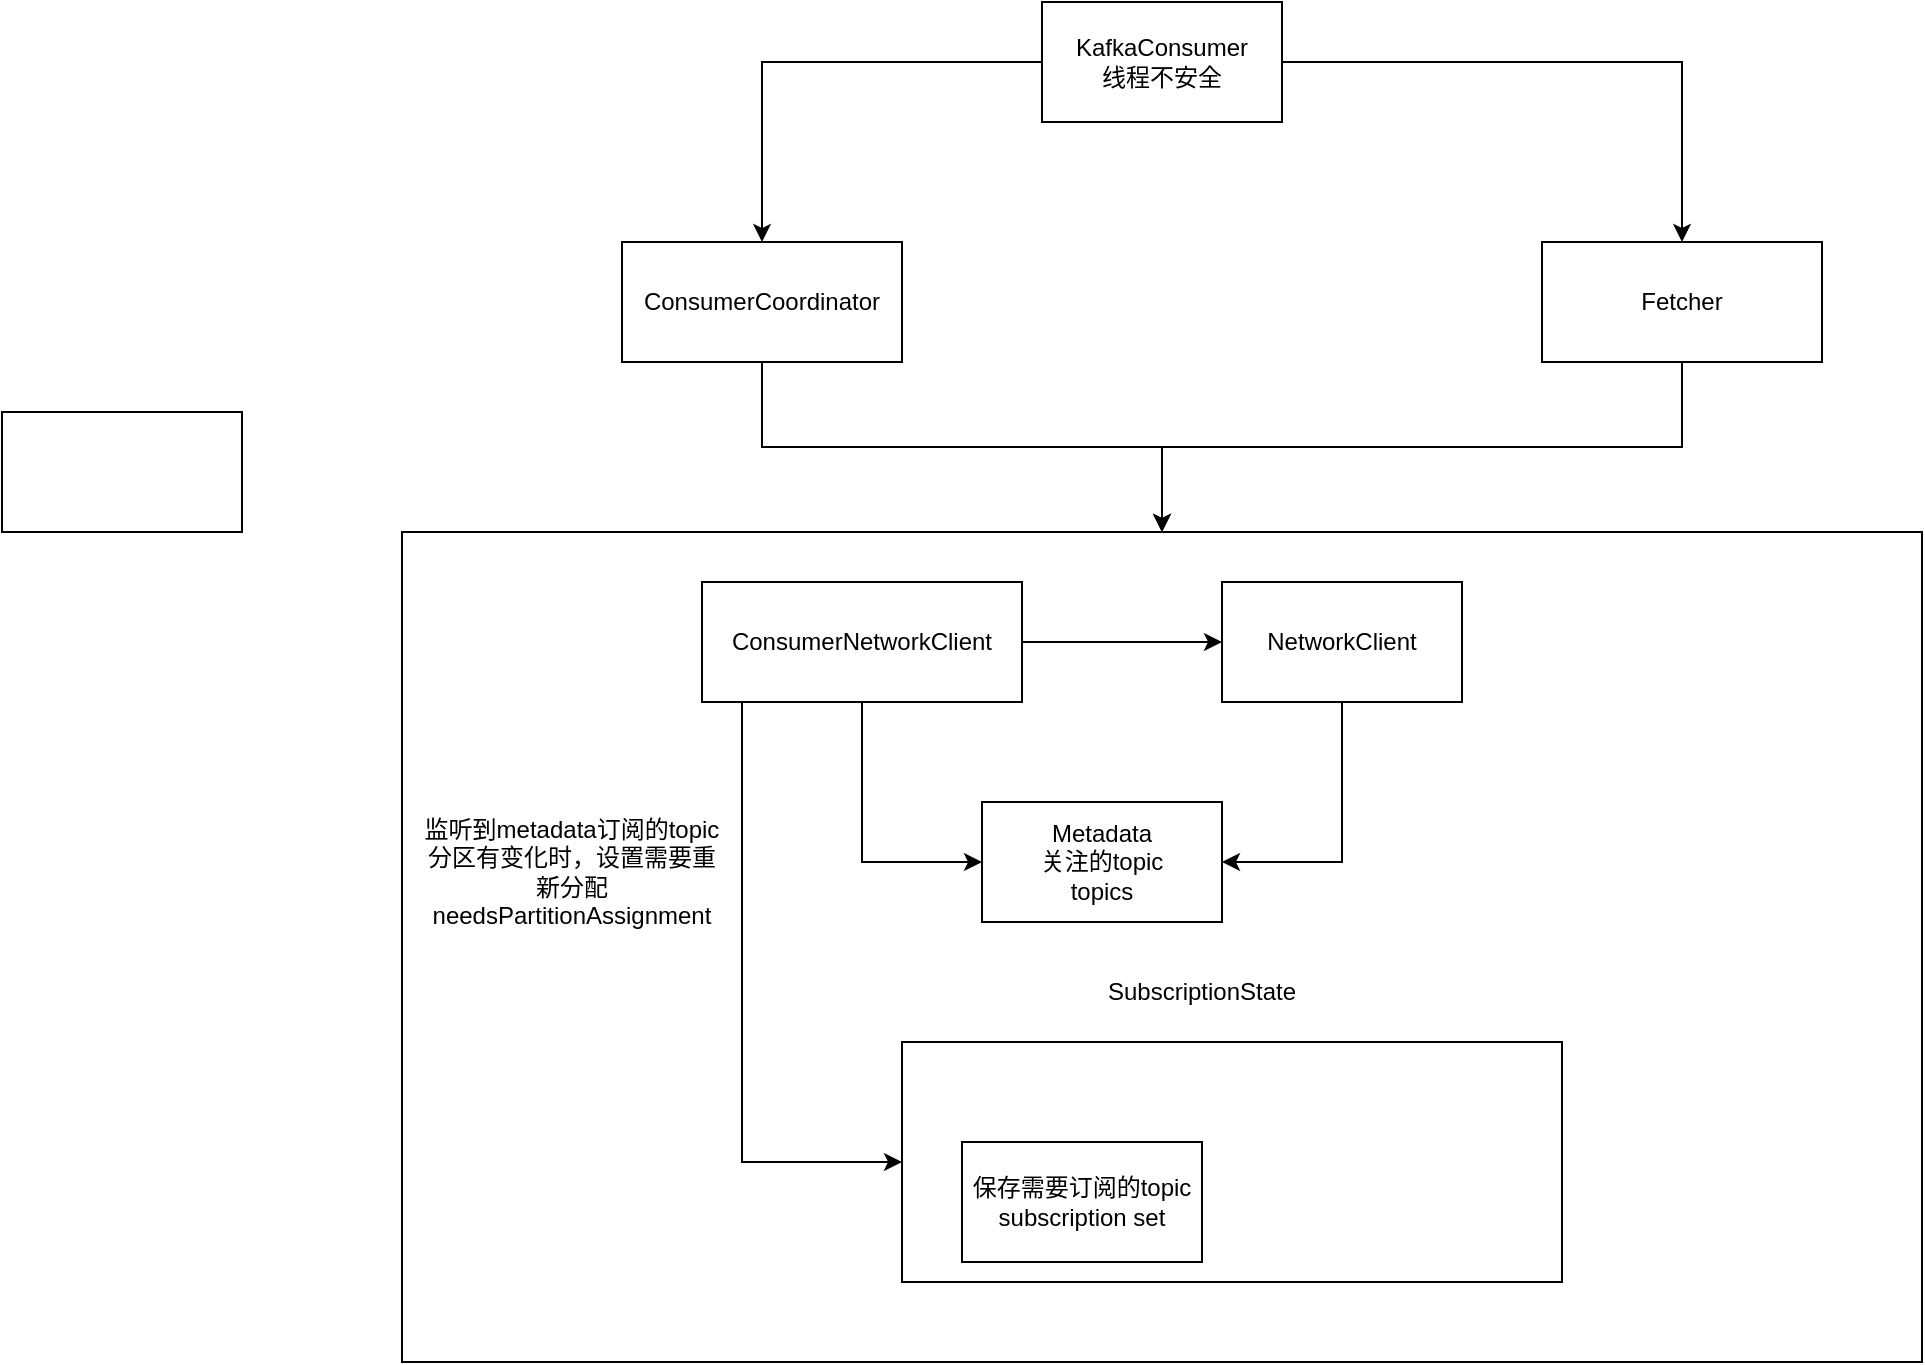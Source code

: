 <mxfile version="20.2.4" type="github">
  <diagram id="zC-SaXTr_2-HBtyZ_m58" name="第 1 页">
    <mxGraphModel dx="1770" dy="447" grid="1" gridSize="10" guides="1" tooltips="1" connect="1" arrows="1" fold="1" page="1" pageScale="1" pageWidth="827" pageHeight="1169" math="0" shadow="0">
      <root>
        <mxCell id="0" />
        <mxCell id="1" parent="0" />
        <mxCell id="IlKKcgGs-gU_iAphdW2g-13" style="edgeStyle=orthogonalEdgeStyle;rounded=0;orthogonalLoop=1;jettySize=auto;html=1;" parent="1" source="IlKKcgGs-gU_iAphdW2g-1" target="IlKKcgGs-gU_iAphdW2g-11" edge="1">
          <mxGeometry relative="1" as="geometry" />
        </mxCell>
        <mxCell id="IlKKcgGs-gU_iAphdW2g-1" value="ConsumerCoordinator" style="rounded=0;whiteSpace=wrap;html=1;" parent="1" vertex="1">
          <mxGeometry x="140" y="190" width="140" height="60" as="geometry" />
        </mxCell>
        <mxCell id="IlKKcgGs-gU_iAphdW2g-11" value="" style="rounded=0;whiteSpace=wrap;html=1;" parent="1" vertex="1">
          <mxGeometry x="30" y="335" width="760" height="415" as="geometry" />
        </mxCell>
        <mxCell id="IlKKcgGs-gU_iAphdW2g-16" value="" style="edgeStyle=orthogonalEdgeStyle;rounded=0;orthogonalLoop=1;jettySize=auto;html=1;" parent="1" source="IlKKcgGs-gU_iAphdW2g-2" target="IlKKcgGs-gU_iAphdW2g-15" edge="1">
          <mxGeometry relative="1" as="geometry" />
        </mxCell>
        <mxCell id="IlKKcgGs-gU_iAphdW2g-17" style="edgeStyle=orthogonalEdgeStyle;rounded=0;orthogonalLoop=1;jettySize=auto;html=1;entryX=0;entryY=0.5;entryDx=0;entryDy=0;" parent="1" source="IlKKcgGs-gU_iAphdW2g-2" target="IlKKcgGs-gU_iAphdW2g-9" edge="1">
          <mxGeometry relative="1" as="geometry" />
        </mxCell>
        <mxCell id="IlKKcgGs-gU_iAphdW2g-20" style="edgeStyle=orthogonalEdgeStyle;rounded=0;orthogonalLoop=1;jettySize=auto;html=1;entryX=0;entryY=0.5;entryDx=0;entryDy=0;" parent="1" source="IlKKcgGs-gU_iAphdW2g-2" target="IlKKcgGs-gU_iAphdW2g-7" edge="1">
          <mxGeometry relative="1" as="geometry">
            <Array as="points">
              <mxPoint x="200" y="650" />
            </Array>
          </mxGeometry>
        </mxCell>
        <mxCell id="IlKKcgGs-gU_iAphdW2g-2" value="ConsumerNetworkClient" style="whiteSpace=wrap;html=1;rounded=0;" parent="1" vertex="1">
          <mxGeometry x="180" y="360" width="160" height="60" as="geometry" />
        </mxCell>
        <mxCell id="IlKKcgGs-gU_iAphdW2g-14" style="edgeStyle=orthogonalEdgeStyle;rounded=0;orthogonalLoop=1;jettySize=auto;html=1;entryX=0.5;entryY=0;entryDx=0;entryDy=0;" parent="1" source="IlKKcgGs-gU_iAphdW2g-4" target="IlKKcgGs-gU_iAphdW2g-11" edge="1">
          <mxGeometry relative="1" as="geometry" />
        </mxCell>
        <mxCell id="IlKKcgGs-gU_iAphdW2g-4" value="Fetcher" style="rounded=0;whiteSpace=wrap;html=1;" parent="1" vertex="1">
          <mxGeometry x="600" y="190" width="140" height="60" as="geometry" />
        </mxCell>
        <mxCell id="IlKKcgGs-gU_iAphdW2g-7" value="" style="whiteSpace=wrap;html=1;rounded=0;" parent="1" vertex="1">
          <mxGeometry x="280" y="590" width="330" height="120" as="geometry" />
        </mxCell>
        <mxCell id="IlKKcgGs-gU_iAphdW2g-9" value="Metadata&lt;br&gt;关注的topic&lt;br&gt;topics" style="whiteSpace=wrap;html=1;rounded=0;" parent="1" vertex="1">
          <mxGeometry x="320" y="470" width="120" height="60" as="geometry" />
        </mxCell>
        <mxCell id="IlKKcgGs-gU_iAphdW2g-18" style="edgeStyle=orthogonalEdgeStyle;rounded=0;orthogonalLoop=1;jettySize=auto;html=1;entryX=1;entryY=0.5;entryDx=0;entryDy=0;" parent="1" source="IlKKcgGs-gU_iAphdW2g-15" target="IlKKcgGs-gU_iAphdW2g-9" edge="1">
          <mxGeometry relative="1" as="geometry" />
        </mxCell>
        <mxCell id="IlKKcgGs-gU_iAphdW2g-15" value="NetworkClient" style="whiteSpace=wrap;html=1;rounded=0;" parent="1" vertex="1">
          <mxGeometry x="440" y="360" width="120" height="60" as="geometry" />
        </mxCell>
        <mxCell id="IlKKcgGs-gU_iAphdW2g-19" value="监听到metadata订阅的topic分区有变化时，设置需要重新分配needsPartitionAssignment" style="text;html=1;strokeColor=none;fillColor=none;align=center;verticalAlign=middle;whiteSpace=wrap;rounded=0;" parent="1" vertex="1">
          <mxGeometry x="40" y="470" width="150" height="70" as="geometry" />
        </mxCell>
        <mxCell id="IlKKcgGs-gU_iAphdW2g-21" value="保存需要订阅的topic&lt;br&gt;subscription set" style="rounded=0;whiteSpace=wrap;html=1;" parent="1" vertex="1">
          <mxGeometry x="310" y="640" width="120" height="60" as="geometry" />
        </mxCell>
        <mxCell id="IlKKcgGs-gU_iAphdW2g-22" value="SubscriptionState" style="text;html=1;strokeColor=none;fillColor=none;align=center;verticalAlign=middle;whiteSpace=wrap;rounded=0;" parent="1" vertex="1">
          <mxGeometry x="360" y="550" width="140" height="30" as="geometry" />
        </mxCell>
        <mxCell id="IlKKcgGs-gU_iAphdW2g-24" style="edgeStyle=orthogonalEdgeStyle;rounded=0;orthogonalLoop=1;jettySize=auto;html=1;" parent="1" source="IlKKcgGs-gU_iAphdW2g-23" target="IlKKcgGs-gU_iAphdW2g-1" edge="1">
          <mxGeometry relative="1" as="geometry" />
        </mxCell>
        <mxCell id="IlKKcgGs-gU_iAphdW2g-25" style="edgeStyle=orthogonalEdgeStyle;rounded=0;orthogonalLoop=1;jettySize=auto;html=1;" parent="1" source="IlKKcgGs-gU_iAphdW2g-23" target="IlKKcgGs-gU_iAphdW2g-4" edge="1">
          <mxGeometry relative="1" as="geometry" />
        </mxCell>
        <mxCell id="IlKKcgGs-gU_iAphdW2g-23" value="KafkaConsumer&lt;br&gt;线程不安全" style="rounded=0;whiteSpace=wrap;html=1;" parent="1" vertex="1">
          <mxGeometry x="350" y="70" width="120" height="60" as="geometry" />
        </mxCell>
        <mxCell id="NtYE-VMm6slHbtxHCwFV-1" value="" style="rounded=0;whiteSpace=wrap;html=1;" vertex="1" parent="1">
          <mxGeometry x="-170" y="275" width="120" height="60" as="geometry" />
        </mxCell>
      </root>
    </mxGraphModel>
  </diagram>
</mxfile>
